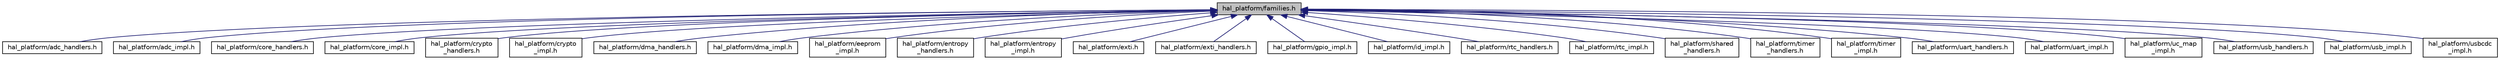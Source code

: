 digraph "hal_platform/families.h"
{
 // INTERACTIVE_SVG=YES
 // LATEX_PDF_SIZE
  bgcolor="transparent";
  edge [fontname="Helvetica",fontsize="10",labelfontname="Helvetica",labelfontsize="10"];
  node [fontname="Helvetica",fontsize="10",shape=record];
  Node1 [label="hal_platform/families.h",height=0.2,width=0.4,color="black", fillcolor="grey75", style="filled", fontcolor="black",tooltip=" "];
  Node1 -> Node2 [dir="back",color="midnightblue",fontsize="10",style="solid",fontname="Helvetica"];
  Node2 [label="hal_platform/adc_handlers.h",height=0.2,width=0.4,color="black",URL="$adc__handlers_8h.html",tooltip=" "];
  Node1 -> Node3 [dir="back",color="midnightblue",fontsize="10",style="solid",fontname="Helvetica"];
  Node3 [label="hal_platform/adc_impl.h",height=0.2,width=0.4,color="black",URL="$adc__impl_8h.html",tooltip=" "];
  Node1 -> Node4 [dir="back",color="midnightblue",fontsize="10",style="solid",fontname="Helvetica"];
  Node4 [label="hal_platform/core_handlers.h",height=0.2,width=0.4,color="black",URL="$core__handlers_8h.html",tooltip=" "];
  Node1 -> Node5 [dir="back",color="midnightblue",fontsize="10",style="solid",fontname="Helvetica"];
  Node5 [label="hal_platform/core_impl.h",height=0.2,width=0.4,color="black",URL="$core__impl_8h.html",tooltip=" "];
  Node1 -> Node6 [dir="back",color="midnightblue",fontsize="10",style="solid",fontname="Helvetica"];
  Node6 [label="hal_platform/crypto\l_handlers.h",height=0.2,width=0.4,color="black",URL="$crypto__handlers_8h.html",tooltip=" "];
  Node1 -> Node7 [dir="back",color="midnightblue",fontsize="10",style="solid",fontname="Helvetica"];
  Node7 [label="hal_platform/crypto\l_impl.h",height=0.2,width=0.4,color="black",URL="$crypto__impl_8h.html",tooltip=" "];
  Node1 -> Node8 [dir="back",color="midnightblue",fontsize="10",style="solid",fontname="Helvetica"];
  Node8 [label="hal_platform/dma_handlers.h",height=0.2,width=0.4,color="black",URL="$dma__handlers_8h.html",tooltip=" "];
  Node1 -> Node9 [dir="back",color="midnightblue",fontsize="10",style="solid",fontname="Helvetica"];
  Node9 [label="hal_platform/dma_impl.h",height=0.2,width=0.4,color="black",URL="$dma__impl_8h.html",tooltip=" "];
  Node1 -> Node10 [dir="back",color="midnightblue",fontsize="10",style="solid",fontname="Helvetica"];
  Node10 [label="hal_platform/eeprom\l_impl.h",height=0.2,width=0.4,color="black",URL="$eeprom__impl_8h.html",tooltip=" "];
  Node1 -> Node11 [dir="back",color="midnightblue",fontsize="10",style="solid",fontname="Helvetica"];
  Node11 [label="hal_platform/entropy\l_handlers.h",height=0.2,width=0.4,color="black",URL="$entropy__handlers_8h.html",tooltip=" "];
  Node1 -> Node12 [dir="back",color="midnightblue",fontsize="10",style="solid",fontname="Helvetica"];
  Node12 [label="hal_platform/entropy\l_impl.h",height=0.2,width=0.4,color="black",URL="$entropy__impl_8h.html",tooltip=" "];
  Node1 -> Node13 [dir="back",color="midnightblue",fontsize="10",style="solid",fontname="Helvetica"];
  Node13 [label="hal_platform/exti.h",height=0.2,width=0.4,color="black",URL="$exti_8h.html",tooltip=" "];
  Node1 -> Node14 [dir="back",color="midnightblue",fontsize="10",style="solid",fontname="Helvetica"];
  Node14 [label="hal_platform/exti_handlers.h",height=0.2,width=0.4,color="black",URL="$exti__handlers_8h.html",tooltip=" "];
  Node1 -> Node15 [dir="back",color="midnightblue",fontsize="10",style="solid",fontname="Helvetica"];
  Node15 [label="hal_platform/gpio_impl.h",height=0.2,width=0.4,color="black",URL="$gpio__impl_8h.html",tooltip=" "];
  Node1 -> Node16 [dir="back",color="midnightblue",fontsize="10",style="solid",fontname="Helvetica"];
  Node16 [label="hal_platform/id_impl.h",height=0.2,width=0.4,color="black",URL="$id__impl_8h.html",tooltip=" "];
  Node1 -> Node17 [dir="back",color="midnightblue",fontsize="10",style="solid",fontname="Helvetica"];
  Node17 [label="hal_platform/rtc_handlers.h",height=0.2,width=0.4,color="black",URL="$rtc__handlers_8h.html",tooltip=" "];
  Node1 -> Node18 [dir="back",color="midnightblue",fontsize="10",style="solid",fontname="Helvetica"];
  Node18 [label="hal_platform/rtc_impl.h",height=0.2,width=0.4,color="black",URL="$rtc__impl_8h.html",tooltip=" "];
  Node1 -> Node19 [dir="back",color="midnightblue",fontsize="10",style="solid",fontname="Helvetica"];
  Node19 [label="hal_platform/shared\l_handlers.h",height=0.2,width=0.4,color="black",URL="$shared__handlers_8h.html",tooltip=" "];
  Node1 -> Node20 [dir="back",color="midnightblue",fontsize="10",style="solid",fontname="Helvetica"];
  Node20 [label="hal_platform/timer\l_handlers.h",height=0.2,width=0.4,color="black",URL="$timer__handlers_8h.html",tooltip=" "];
  Node1 -> Node21 [dir="back",color="midnightblue",fontsize="10",style="solid",fontname="Helvetica"];
  Node21 [label="hal_platform/timer\l_impl.h",height=0.2,width=0.4,color="black",URL="$timer__impl_8h.html",tooltip=" "];
  Node1 -> Node22 [dir="back",color="midnightblue",fontsize="10",style="solid",fontname="Helvetica"];
  Node22 [label="hal_platform/uart_handlers.h",height=0.2,width=0.4,color="black",URL="$uart__handlers_8h.html",tooltip=" "];
  Node1 -> Node23 [dir="back",color="midnightblue",fontsize="10",style="solid",fontname="Helvetica"];
  Node23 [label="hal_platform/uart_impl.h",height=0.2,width=0.4,color="black",URL="$uart__impl_8h.html",tooltip=" "];
  Node1 -> Node24 [dir="back",color="midnightblue",fontsize="10",style="solid",fontname="Helvetica"];
  Node24 [label="hal_platform/uc_map\l_impl.h",height=0.2,width=0.4,color="black",URL="$uc__map__impl_8h.html",tooltip=" "];
  Node1 -> Node25 [dir="back",color="midnightblue",fontsize="10",style="solid",fontname="Helvetica"];
  Node25 [label="hal_platform/usb_handlers.h",height=0.2,width=0.4,color="black",URL="$usb__handlers_8h.html",tooltip=" "];
  Node1 -> Node26 [dir="back",color="midnightblue",fontsize="10",style="solid",fontname="Helvetica"];
  Node26 [label="hal_platform/usb_impl.h",height=0.2,width=0.4,color="black",URL="$usb__impl_8h.html",tooltip=" "];
  Node1 -> Node27 [dir="back",color="midnightblue",fontsize="10",style="solid",fontname="Helvetica"];
  Node27 [label="hal_platform/usbcdc\l_impl.h",height=0.2,width=0.4,color="black",URL="$usbcdc__impl_8h.html",tooltip=" "];
}
